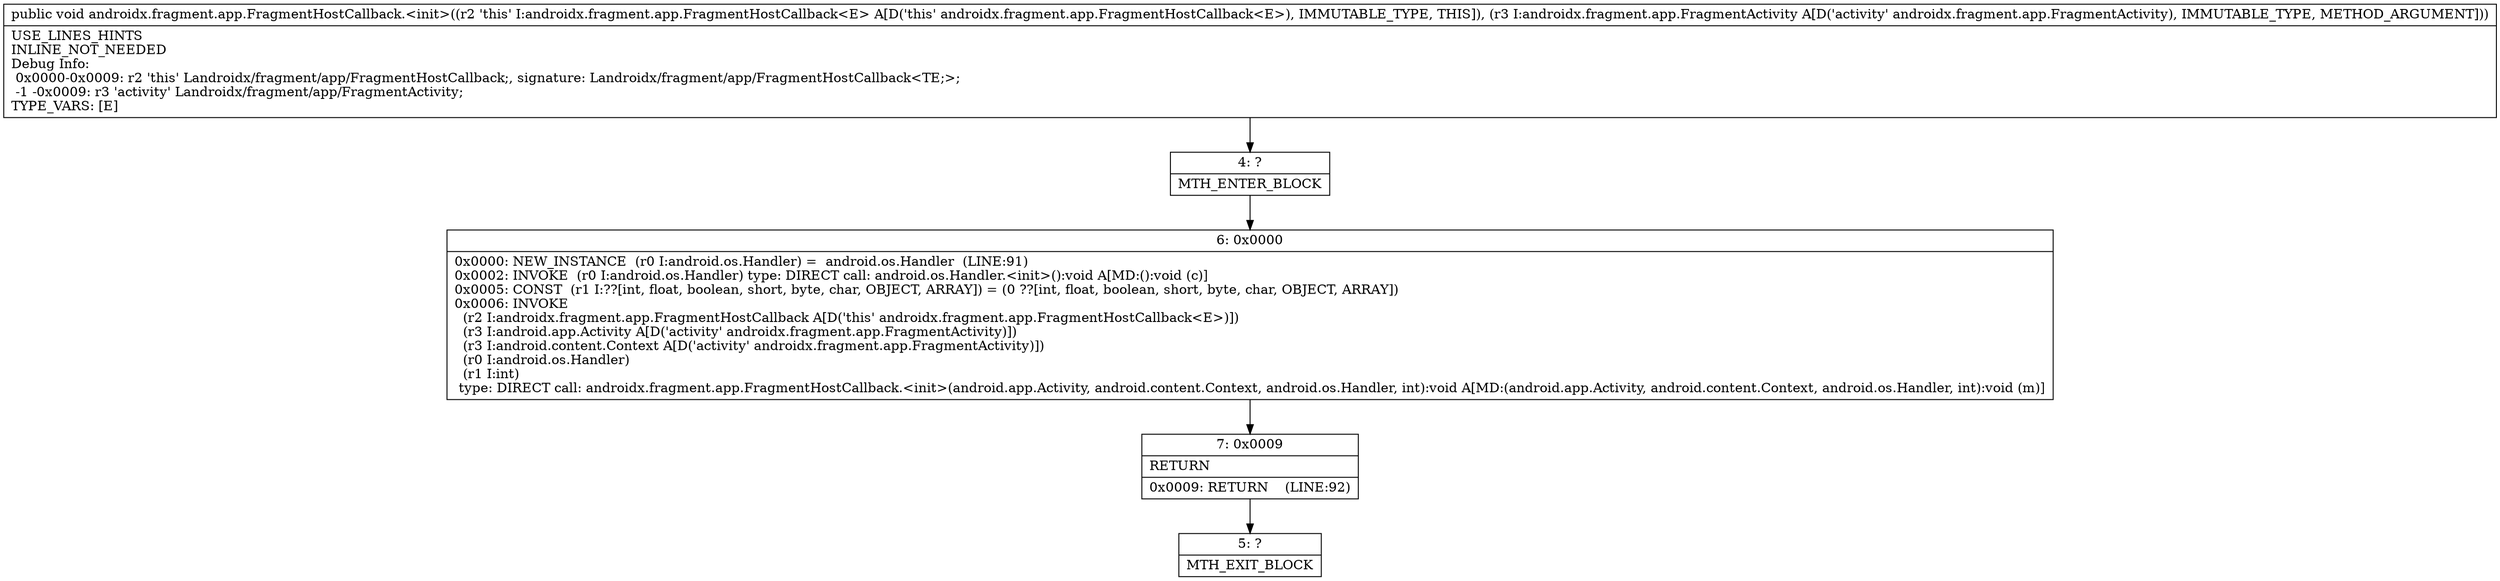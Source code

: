 digraph "CFG forandroidx.fragment.app.FragmentHostCallback.\<init\>(Landroidx\/fragment\/app\/FragmentActivity;)V" {
Node_4 [shape=record,label="{4\:\ ?|MTH_ENTER_BLOCK\l}"];
Node_6 [shape=record,label="{6\:\ 0x0000|0x0000: NEW_INSTANCE  (r0 I:android.os.Handler) =  android.os.Handler  (LINE:91)\l0x0002: INVOKE  (r0 I:android.os.Handler) type: DIRECT call: android.os.Handler.\<init\>():void A[MD:():void (c)]\l0x0005: CONST  (r1 I:??[int, float, boolean, short, byte, char, OBJECT, ARRAY]) = (0 ??[int, float, boolean, short, byte, char, OBJECT, ARRAY]) \l0x0006: INVOKE  \l  (r2 I:androidx.fragment.app.FragmentHostCallback A[D('this' androidx.fragment.app.FragmentHostCallback\<E\>)])\l  (r3 I:android.app.Activity A[D('activity' androidx.fragment.app.FragmentActivity)])\l  (r3 I:android.content.Context A[D('activity' androidx.fragment.app.FragmentActivity)])\l  (r0 I:android.os.Handler)\l  (r1 I:int)\l type: DIRECT call: androidx.fragment.app.FragmentHostCallback.\<init\>(android.app.Activity, android.content.Context, android.os.Handler, int):void A[MD:(android.app.Activity, android.content.Context, android.os.Handler, int):void (m)]\l}"];
Node_7 [shape=record,label="{7\:\ 0x0009|RETURN\l|0x0009: RETURN    (LINE:92)\l}"];
Node_5 [shape=record,label="{5\:\ ?|MTH_EXIT_BLOCK\l}"];
MethodNode[shape=record,label="{public void androidx.fragment.app.FragmentHostCallback.\<init\>((r2 'this' I:androidx.fragment.app.FragmentHostCallback\<E\> A[D('this' androidx.fragment.app.FragmentHostCallback\<E\>), IMMUTABLE_TYPE, THIS]), (r3 I:androidx.fragment.app.FragmentActivity A[D('activity' androidx.fragment.app.FragmentActivity), IMMUTABLE_TYPE, METHOD_ARGUMENT]))  | USE_LINES_HINTS\lINLINE_NOT_NEEDED\lDebug Info:\l  0x0000\-0x0009: r2 'this' Landroidx\/fragment\/app\/FragmentHostCallback;, signature: Landroidx\/fragment\/app\/FragmentHostCallback\<TE;\>;\l  \-1 \-0x0009: r3 'activity' Landroidx\/fragment\/app\/FragmentActivity;\lTYPE_VARS: [E]\l}"];
MethodNode -> Node_4;Node_4 -> Node_6;
Node_6 -> Node_7;
Node_7 -> Node_5;
}

